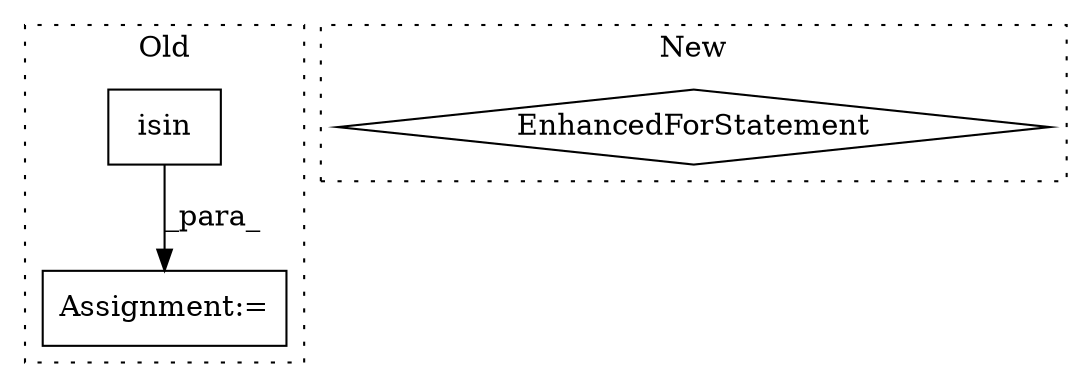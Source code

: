 digraph G {
subgraph cluster0 {
1 [label="isin" a="32" s="1512,1529" l="5,1" shape="box"];
3 [label="Assignment:=" a="7" s="1543" l="1" shape="box"];
label = "Old";
style="dotted";
}
subgraph cluster1 {
2 [label="EnhancedForStatement" a="70" s="1792,1863" l="53,2" shape="diamond"];
label = "New";
style="dotted";
}
1 -> 3 [label="_para_"];
}